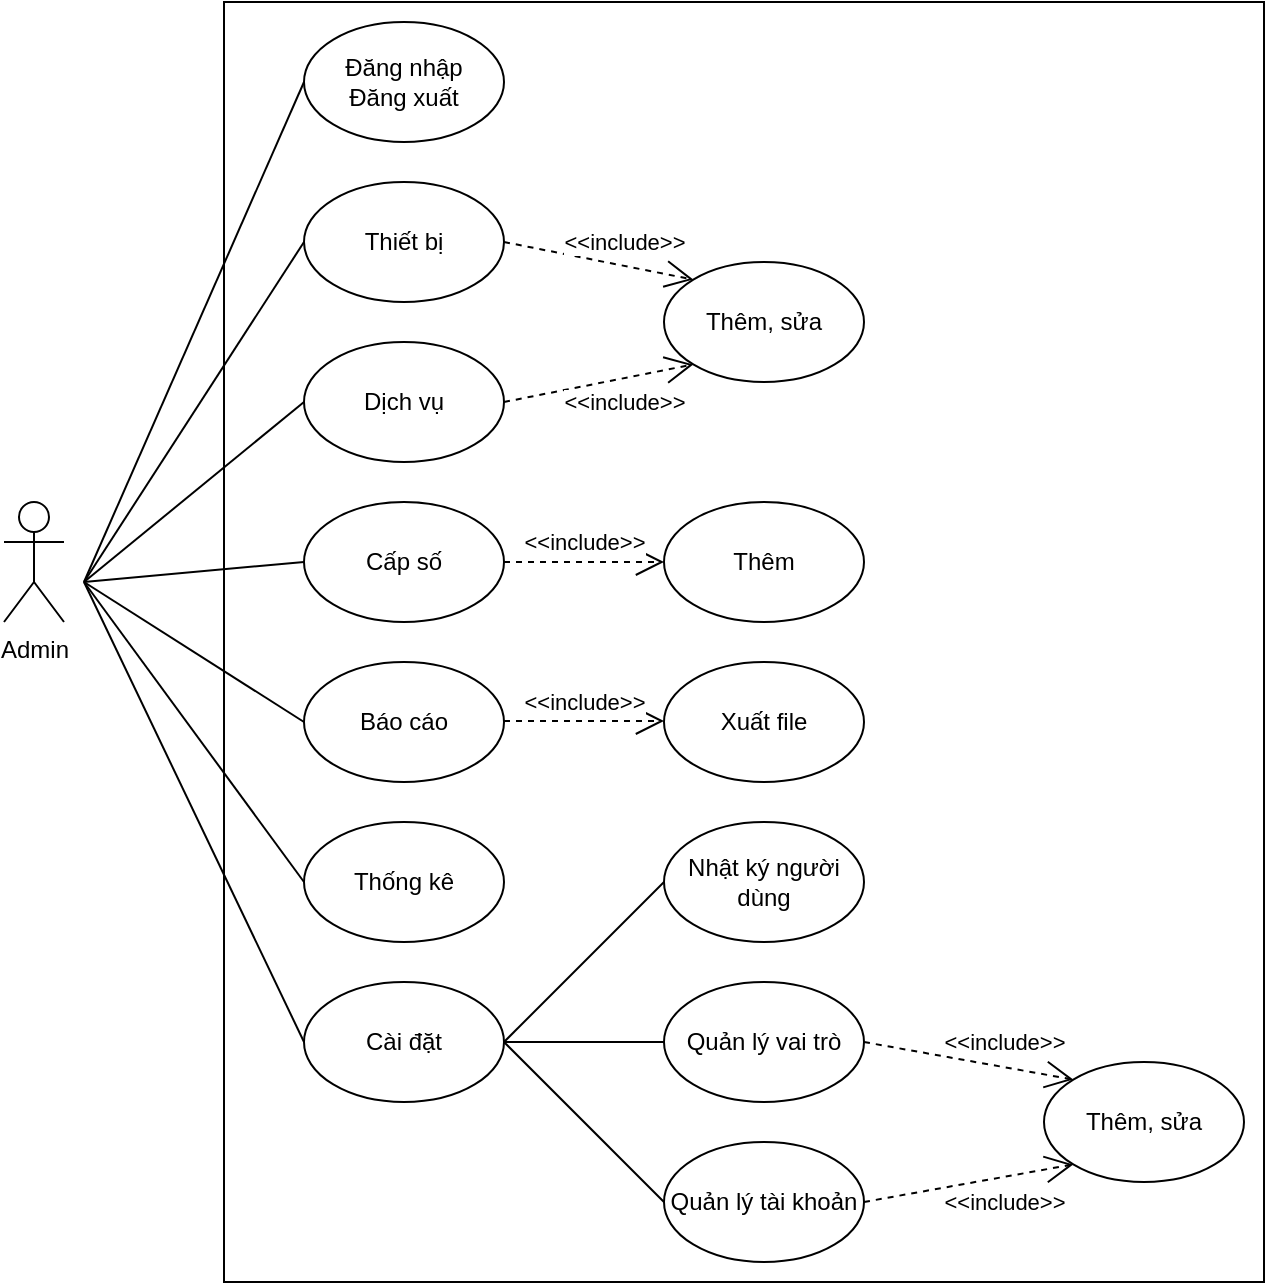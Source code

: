 <mxfile version="20.8.23" type="device"><diagram name="Trang-1" id="P5-lg6WevfPVL0sV7XXO"><mxGraphModel dx="1235" dy="728" grid="1" gridSize="10" guides="1" tooltips="1" connect="1" arrows="1" fold="1" page="1" pageScale="1" pageWidth="2339" pageHeight="3300" math="0" shadow="0"><root><mxCell id="0"/><mxCell id="1" parent="0"/><mxCell id="jzdH71GR3wW8ktSIRwa6-44" value="" style="rounded=0;whiteSpace=wrap;html=1;" vertex="1" parent="1"><mxGeometry x="200" y="30" width="520" height="640" as="geometry"/></mxCell><mxCell id="jzdH71GR3wW8ktSIRwa6-1" value="Admin" style="shape=umlActor;verticalLabelPosition=bottom;verticalAlign=top;html=1;outlineConnect=0;" vertex="1" parent="1"><mxGeometry x="90" y="280" width="30" height="60" as="geometry"/></mxCell><mxCell id="jzdH71GR3wW8ktSIRwa6-2" value="Đăng nhập&lt;br&gt;Đăng xuất" style="ellipse;whiteSpace=wrap;html=1;" vertex="1" parent="1"><mxGeometry x="240" y="40" width="100" height="60" as="geometry"/></mxCell><mxCell id="jzdH71GR3wW8ktSIRwa6-4" value="Thiết bị" style="ellipse;whiteSpace=wrap;html=1;" vertex="1" parent="1"><mxGeometry x="240" y="120" width="100" height="60" as="geometry"/></mxCell><mxCell id="jzdH71GR3wW8ktSIRwa6-5" value="Dịch vụ" style="ellipse;whiteSpace=wrap;html=1;" vertex="1" parent="1"><mxGeometry x="240" y="200" width="100" height="60" as="geometry"/></mxCell><mxCell id="jzdH71GR3wW8ktSIRwa6-6" value="Cấp số" style="ellipse;whiteSpace=wrap;html=1;" vertex="1" parent="1"><mxGeometry x="240" y="280" width="100" height="60" as="geometry"/></mxCell><mxCell id="jzdH71GR3wW8ktSIRwa6-7" value="Báo cáo" style="ellipse;whiteSpace=wrap;html=1;" vertex="1" parent="1"><mxGeometry x="240" y="360" width="100" height="60" as="geometry"/></mxCell><mxCell id="jzdH71GR3wW8ktSIRwa6-8" value="Cài đặt" style="ellipse;whiteSpace=wrap;html=1;" vertex="1" parent="1"><mxGeometry x="240" y="520" width="100" height="60" as="geometry"/></mxCell><mxCell id="jzdH71GR3wW8ktSIRwa6-14" value="" style="endArrow=none;html=1;rounded=0;entryX=0;entryY=0.5;entryDx=0;entryDy=0;" edge="1" parent="1" target="jzdH71GR3wW8ktSIRwa6-2"><mxGeometry width="50" height="50" relative="1" as="geometry"><mxPoint x="130" y="320" as="sourcePoint"/><mxPoint x="180" y="270" as="targetPoint"/></mxGeometry></mxCell><mxCell id="jzdH71GR3wW8ktSIRwa6-16" value="" style="endArrow=none;html=1;rounded=0;entryX=0;entryY=0.5;entryDx=0;entryDy=0;" edge="1" parent="1" target="jzdH71GR3wW8ktSIRwa6-4"><mxGeometry width="50" height="50" relative="1" as="geometry"><mxPoint x="130" y="320" as="sourcePoint"/><mxPoint x="190" y="290" as="targetPoint"/></mxGeometry></mxCell><mxCell id="jzdH71GR3wW8ktSIRwa6-17" value="" style="endArrow=none;html=1;rounded=0;entryX=0;entryY=0.5;entryDx=0;entryDy=0;" edge="1" parent="1" target="jzdH71GR3wW8ktSIRwa6-5"><mxGeometry width="50" height="50" relative="1" as="geometry"><mxPoint x="130" y="320" as="sourcePoint"/><mxPoint x="210" y="310" as="targetPoint"/></mxGeometry></mxCell><mxCell id="jzdH71GR3wW8ktSIRwa6-18" value="" style="endArrow=none;html=1;rounded=0;entryX=0;entryY=0.5;entryDx=0;entryDy=0;" edge="1" parent="1" target="jzdH71GR3wW8ktSIRwa6-6"><mxGeometry width="50" height="50" relative="1" as="geometry"><mxPoint x="130" y="320" as="sourcePoint"/><mxPoint x="210" y="370" as="targetPoint"/></mxGeometry></mxCell><mxCell id="jzdH71GR3wW8ktSIRwa6-19" value="" style="endArrow=none;html=1;rounded=0;entryX=0;entryY=0.5;entryDx=0;entryDy=0;" edge="1" parent="1" target="jzdH71GR3wW8ktSIRwa6-8"><mxGeometry width="50" height="50" relative="1" as="geometry"><mxPoint x="130" y="320" as="sourcePoint"/><mxPoint x="550" y="300" as="targetPoint"/></mxGeometry></mxCell><mxCell id="jzdH71GR3wW8ktSIRwa6-20" value="" style="endArrow=none;html=1;rounded=0;entryX=0;entryY=0.5;entryDx=0;entryDy=0;" edge="1" parent="1" target="jzdH71GR3wW8ktSIRwa6-7"><mxGeometry width="50" height="50" relative="1" as="geometry"><mxPoint x="130" y="320" as="sourcePoint"/><mxPoint x="160" y="400" as="targetPoint"/></mxGeometry></mxCell><mxCell id="jzdH71GR3wW8ktSIRwa6-22" value="Thêm, sửa" style="ellipse;whiteSpace=wrap;html=1;" vertex="1" parent="1"><mxGeometry x="420" y="160" width="100" height="60" as="geometry"/></mxCell><mxCell id="jzdH71GR3wW8ktSIRwa6-23" value="&amp;lt;&amp;lt;include&amp;gt;&amp;gt;" style="endArrow=open;endSize=12;dashed=1;html=1;rounded=0;entryX=0;entryY=0;entryDx=0;entryDy=0;exitX=1;exitY=0.5;exitDx=0;exitDy=0;" edge="1" parent="1" source="jzdH71GR3wW8ktSIRwa6-4" target="jzdH71GR3wW8ktSIRwa6-22"><mxGeometry x="0.22" y="12" width="160" relative="1" as="geometry"><mxPoint x="340" y="230" as="sourcePoint"/><mxPoint x="500" y="230" as="targetPoint"/><mxPoint as="offset"/></mxGeometry></mxCell><mxCell id="jzdH71GR3wW8ktSIRwa6-24" value="&amp;lt;&amp;lt;include&amp;gt;&amp;gt;" style="endArrow=open;endSize=12;dashed=1;html=1;rounded=0;entryX=0;entryY=1;entryDx=0;entryDy=0;exitX=1;exitY=0.5;exitDx=0;exitDy=0;" edge="1" parent="1" source="jzdH71GR3wW8ktSIRwa6-5" target="jzdH71GR3wW8ktSIRwa6-22"><mxGeometry x="0.22" y="-12" width="160" relative="1" as="geometry"><mxPoint x="350" y="240" as="sourcePoint"/><mxPoint x="430" y="280" as="targetPoint"/><mxPoint as="offset"/></mxGeometry></mxCell><mxCell id="jzdH71GR3wW8ktSIRwa6-25" value="Thêm" style="ellipse;whiteSpace=wrap;html=1;" vertex="1" parent="1"><mxGeometry x="420" y="280" width="100" height="60" as="geometry"/></mxCell><mxCell id="jzdH71GR3wW8ktSIRwa6-26" value="Xuất file" style="ellipse;whiteSpace=wrap;html=1;" vertex="1" parent="1"><mxGeometry x="420" y="360" width="100" height="60" as="geometry"/></mxCell><mxCell id="jzdH71GR3wW8ktSIRwa6-28" value="&amp;lt;&amp;lt;include&amp;gt;&amp;gt;" style="endArrow=open;endSize=12;dashed=1;html=1;rounded=0;" edge="1" parent="1"><mxGeometry y="10" width="160" relative="1" as="geometry"><mxPoint x="340" y="389.5" as="sourcePoint"/><mxPoint x="420" y="389.5" as="targetPoint"/><mxPoint as="offset"/></mxGeometry></mxCell><mxCell id="jzdH71GR3wW8ktSIRwa6-29" value="Quản lý vai trò" style="ellipse;whiteSpace=wrap;html=1;" vertex="1" parent="1"><mxGeometry x="420" y="520" width="100" height="60" as="geometry"/></mxCell><mxCell id="jzdH71GR3wW8ktSIRwa6-30" value="Quản lý tài khoản" style="ellipse;whiteSpace=wrap;html=1;" vertex="1" parent="1"><mxGeometry x="420" y="600" width="100" height="60" as="geometry"/></mxCell><mxCell id="jzdH71GR3wW8ktSIRwa6-31" value="Nhật ký người dùng" style="ellipse;whiteSpace=wrap;html=1;" vertex="1" parent="1"><mxGeometry x="420" y="440" width="100" height="60" as="geometry"/></mxCell><mxCell id="jzdH71GR3wW8ktSIRwa6-32" value="Thống kê" style="ellipse;whiteSpace=wrap;html=1;" vertex="1" parent="1"><mxGeometry x="240" y="440" width="100" height="60" as="geometry"/></mxCell><mxCell id="jzdH71GR3wW8ktSIRwa6-33" value="" style="endArrow=none;html=1;rounded=0;entryX=0;entryY=0.5;entryDx=0;entryDy=0;" edge="1" parent="1" target="jzdH71GR3wW8ktSIRwa6-32"><mxGeometry width="50" height="50" relative="1" as="geometry"><mxPoint x="130" y="320" as="sourcePoint"/><mxPoint x="180" y="590" as="targetPoint"/></mxGeometry></mxCell><mxCell id="jzdH71GR3wW8ktSIRwa6-34" value="&amp;lt;&amp;lt;include&amp;gt;&amp;gt;" style="endArrow=open;endSize=12;dashed=1;html=1;rounded=0;exitX=1;exitY=0.5;exitDx=0;exitDy=0;entryX=0;entryY=0.5;entryDx=0;entryDy=0;" edge="1" parent="1" source="jzdH71GR3wW8ktSIRwa6-6" target="jzdH71GR3wW8ktSIRwa6-25"><mxGeometry y="10" width="160" relative="1" as="geometry"><mxPoint x="340" y="390" as="sourcePoint"/><mxPoint x="420" y="390" as="targetPoint"/><mxPoint as="offset"/></mxGeometry></mxCell><mxCell id="jzdH71GR3wW8ktSIRwa6-37" value="" style="endArrow=none;html=1;rounded=0;entryX=0;entryY=0.5;entryDx=0;entryDy=0;" edge="1" parent="1" target="jzdH71GR3wW8ktSIRwa6-31"><mxGeometry width="50" height="50" relative="1" as="geometry"><mxPoint x="340" y="550" as="sourcePoint"/><mxPoint x="390" y="500" as="targetPoint"/></mxGeometry></mxCell><mxCell id="jzdH71GR3wW8ktSIRwa6-38" value="" style="endArrow=none;html=1;rounded=0;exitX=1;exitY=0.5;exitDx=0;exitDy=0;entryX=0;entryY=0.5;entryDx=0;entryDy=0;" edge="1" parent="1" source="jzdH71GR3wW8ktSIRwa6-8" target="jzdH71GR3wW8ktSIRwa6-29"><mxGeometry width="50" height="50" relative="1" as="geometry"><mxPoint x="350" y="560" as="sourcePoint"/><mxPoint x="410" y="550" as="targetPoint"/></mxGeometry></mxCell><mxCell id="jzdH71GR3wW8ktSIRwa6-39" value="" style="endArrow=none;html=1;rounded=0;exitX=1;exitY=0.5;exitDx=0;exitDy=0;entryX=0;entryY=0.5;entryDx=0;entryDy=0;" edge="1" parent="1" source="jzdH71GR3wW8ktSIRwa6-8" target="jzdH71GR3wW8ktSIRwa6-30"><mxGeometry width="50" height="50" relative="1" as="geometry"><mxPoint x="350" y="560" as="sourcePoint"/><mxPoint x="430" y="560" as="targetPoint"/></mxGeometry></mxCell><mxCell id="jzdH71GR3wW8ktSIRwa6-40" value="Thêm, sửa" style="ellipse;whiteSpace=wrap;html=1;" vertex="1" parent="1"><mxGeometry x="610" y="560" width="100" height="60" as="geometry"/></mxCell><mxCell id="jzdH71GR3wW8ktSIRwa6-42" value="&amp;lt;&amp;lt;include&amp;gt;&amp;gt;" style="endArrow=open;endSize=12;dashed=1;html=1;rounded=0;entryX=0;entryY=0;entryDx=0;entryDy=0;exitX=1;exitY=0.5;exitDx=0;exitDy=0;" edge="1" parent="1" source="jzdH71GR3wW8ktSIRwa6-29" target="jzdH71GR3wW8ktSIRwa6-40"><mxGeometry x="0.296" y="12" width="160" relative="1" as="geometry"><mxPoint x="550" y="539" as="sourcePoint"/><mxPoint x="645" y="520" as="targetPoint"/><mxPoint as="offset"/></mxGeometry></mxCell><mxCell id="jzdH71GR3wW8ktSIRwa6-43" value="&amp;lt;&amp;lt;include&amp;gt;&amp;gt;" style="endArrow=open;endSize=12;dashed=1;html=1;rounded=0;entryX=0;entryY=1;entryDx=0;entryDy=0;exitX=1;exitY=0.5;exitDx=0;exitDy=0;" edge="1" parent="1" source="jzdH71GR3wW8ktSIRwa6-30" target="jzdH71GR3wW8ktSIRwa6-40"><mxGeometry x="0.296" y="-12" width="160" relative="1" as="geometry"><mxPoint x="530" y="560" as="sourcePoint"/><mxPoint x="635" y="579" as="targetPoint"/><mxPoint as="offset"/></mxGeometry></mxCell></root></mxGraphModel></diagram></mxfile>